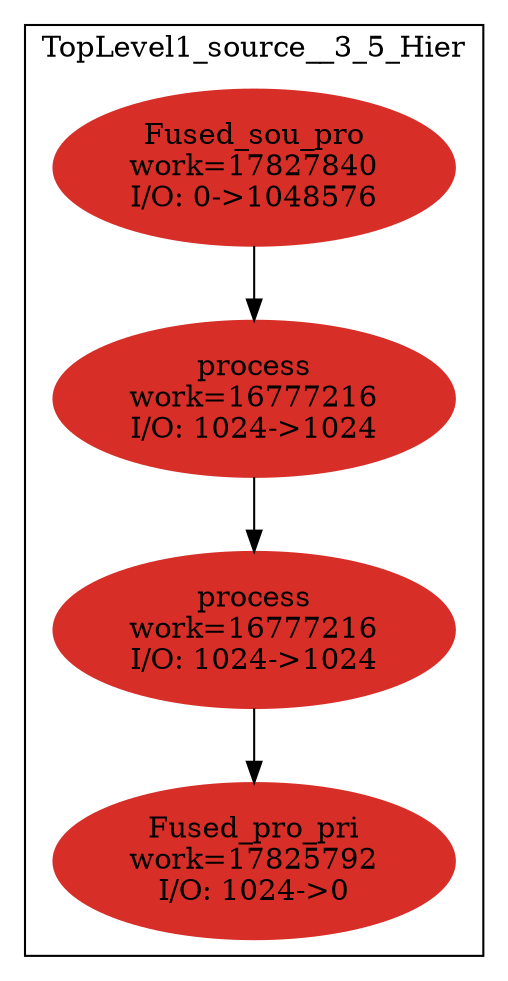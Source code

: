 digraph streamit {
size="6.5,9"
subgraph cluster_node1 {
 color = black

 label="TopLevel1_source__3_5_Hier";
node2 [ label="Fused_sou_pro\nwork=17827840\nI/O: 0->1048576" color="0.00555,0.81,0.84" style="filled" ]
node3 [ label="process\nwork=16777216\nI/O: 1024->1024" color="0.00555,0.81,0.84" style="filled" ]
node2 -> node3
node4 [ label="process\nwork=16777216\nI/O: 1024->1024" color="0.00555,0.81,0.84" style="filled" ]
node3 -> node4
node5 [ label="Fused_pro_pri\nwork=17825792\nI/O: 1024->0" color="0.00555,0.81,0.84" style="filled" ]
node4 -> node5
}
}
